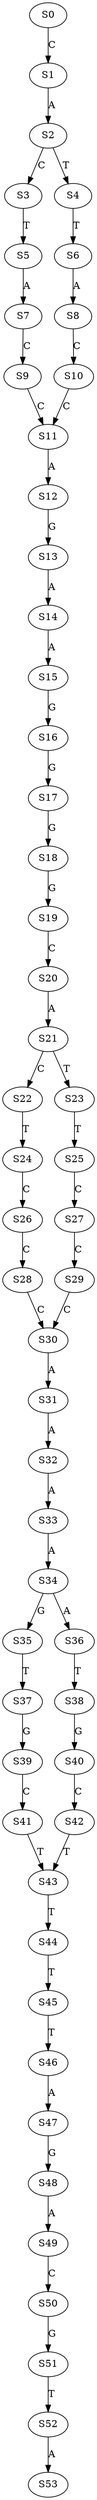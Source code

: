 strict digraph  {
	S0 -> S1 [ label = C ];
	S1 -> S2 [ label = A ];
	S2 -> S3 [ label = C ];
	S2 -> S4 [ label = T ];
	S3 -> S5 [ label = T ];
	S4 -> S6 [ label = T ];
	S5 -> S7 [ label = A ];
	S6 -> S8 [ label = A ];
	S7 -> S9 [ label = C ];
	S8 -> S10 [ label = C ];
	S9 -> S11 [ label = C ];
	S10 -> S11 [ label = C ];
	S11 -> S12 [ label = A ];
	S12 -> S13 [ label = G ];
	S13 -> S14 [ label = A ];
	S14 -> S15 [ label = A ];
	S15 -> S16 [ label = G ];
	S16 -> S17 [ label = G ];
	S17 -> S18 [ label = G ];
	S18 -> S19 [ label = G ];
	S19 -> S20 [ label = C ];
	S20 -> S21 [ label = A ];
	S21 -> S22 [ label = C ];
	S21 -> S23 [ label = T ];
	S22 -> S24 [ label = T ];
	S23 -> S25 [ label = T ];
	S24 -> S26 [ label = C ];
	S25 -> S27 [ label = C ];
	S26 -> S28 [ label = C ];
	S27 -> S29 [ label = C ];
	S28 -> S30 [ label = C ];
	S29 -> S30 [ label = C ];
	S30 -> S31 [ label = A ];
	S31 -> S32 [ label = A ];
	S32 -> S33 [ label = A ];
	S33 -> S34 [ label = A ];
	S34 -> S35 [ label = G ];
	S34 -> S36 [ label = A ];
	S35 -> S37 [ label = T ];
	S36 -> S38 [ label = T ];
	S37 -> S39 [ label = G ];
	S38 -> S40 [ label = G ];
	S39 -> S41 [ label = C ];
	S40 -> S42 [ label = C ];
	S41 -> S43 [ label = T ];
	S42 -> S43 [ label = T ];
	S43 -> S44 [ label = T ];
	S44 -> S45 [ label = T ];
	S45 -> S46 [ label = T ];
	S46 -> S47 [ label = A ];
	S47 -> S48 [ label = G ];
	S48 -> S49 [ label = A ];
	S49 -> S50 [ label = C ];
	S50 -> S51 [ label = G ];
	S51 -> S52 [ label = T ];
	S52 -> S53 [ label = A ];
}
